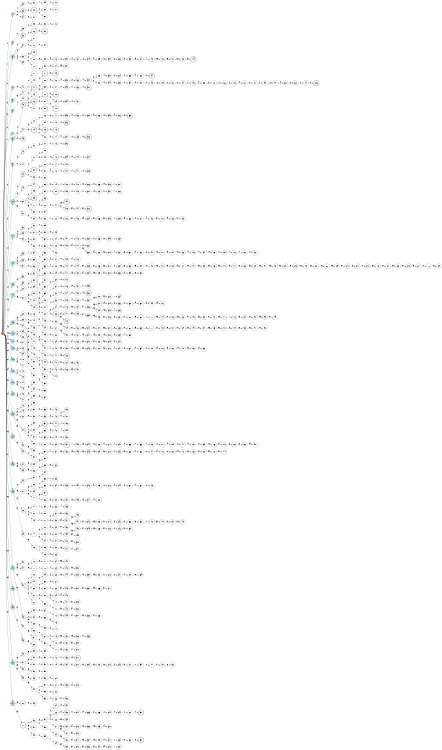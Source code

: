 digraph APTA {
__start0 [label="" shape="none"];

rankdir=LR;
size="8,5";

s0 [style="filled", color="black", fillcolor="#ff817b" shape="circle", label="0"];
s1 [style="filled", color="black", fillcolor="powderblue" shape="circle", label="1"];
s2 [style="filled", color="black", fillcolor="powderblue" shape="circle", label="2"];
s3 [style="rounded,filled", color="black", fillcolor="powderblue" shape="doublecircle", label="3"];
s4 [style="filled", color="black", fillcolor="powderblue" shape="circle", label="4"];
s5 [style="filled", color="black", fillcolor="powderblue" shape="circle", label="5"];
s6 [style="filled", color="black", fillcolor="powderblue" shape="circle", label="6"];
s7 [style="filled", color="black", fillcolor="powderblue" shape="circle", label="7"];
s8 [style="rounded,filled", color="black", fillcolor="powderblue" shape="doublecircle", label="8"];
s9 [style="filled", color="black", fillcolor="powderblue" shape="circle", label="9"];
s10 [style="rounded,filled", color="black", fillcolor="powderblue" shape="doublecircle", label="10"];
s11 [style="filled", color="black", fillcolor="powderblue" shape="circle", label="11"];
s12 [style="filled", color="black", fillcolor="powderblue" shape="circle", label="12"];
s13 [style="filled", color="black", fillcolor="powderblue" shape="circle", label="13"];
s14 [style="filled", color="black", fillcolor="powderblue" shape="circle", label="14"];
s15 [style="filled", color="black", fillcolor="powderblue" shape="circle", label="15"];
s16 [style="rounded,filled", color="black", fillcolor="powderblue" shape="doublecircle", label="16"];
s17 [style="filled", color="black", fillcolor="powderblue" shape="circle", label="17"];
s18 [style="filled", color="black", fillcolor="powderblue" shape="circle", label="18"];
s19 [style="filled", color="black", fillcolor="powderblue" shape="circle", label="19"];
s20 [style="filled", color="black", fillcolor="powderblue" shape="circle", label="20"];
s21 [style="filled", color="black", fillcolor="powderblue" shape="circle", label="21"];
s22 [style="filled", color="black", fillcolor="powderblue" shape="circle", label="22"];
s23 [style="filled", color="black", fillcolor="powderblue" shape="circle", label="23"];
s24 [style="filled", color="black", fillcolor="powderblue" shape="circle", label="24"];
s25 [style="filled", color="black", fillcolor="powderblue" shape="circle", label="25"];
s26 [style="filled", color="black", fillcolor="powderblue" shape="circle", label="26"];
s27 [style="filled", color="black", fillcolor="powderblue" shape="circle", label="27"];
s28 [style="filled", color="black", fillcolor="powderblue" shape="circle", label="28"];
s29 [style="filled", color="black", fillcolor="powderblue" shape="circle", label="29"];
s30 [style="filled", color="black", fillcolor="powderblue" shape="circle", label="30"];
s31 [style="rounded,filled", color="black", fillcolor="powderblue" shape="doublecircle", label="31"];
s32 [style="filled", color="black", fillcolor="white" shape="circle", label="32"];
s33 [style="rounded,filled", color="black", fillcolor="white" shape="doublecircle", label="33"];
s34 [style="filled", color="black", fillcolor="white" shape="circle", label="34"];
s35 [style="filled", color="black", fillcolor="white" shape="circle", label="35"];
s36 [style="rounded,filled", color="black", fillcolor="white" shape="doublecircle", label="36"];
s37 [style="filled", color="black", fillcolor="white" shape="circle", label="37"];
s38 [style="filled", color="black", fillcolor="white" shape="circle", label="38"];
s39 [style="filled", color="black", fillcolor="white" shape="circle", label="39"];
s40 [style="filled", color="black", fillcolor="white" shape="circle", label="40"];
s41 [style="filled", color="black", fillcolor="white" shape="circle", label="41"];
s42 [style="filled", color="black", fillcolor="white" shape="circle", label="42"];
s43 [style="rounded,filled", color="black", fillcolor="white" shape="doublecircle", label="43"];
s44 [style="filled", color="black", fillcolor="white" shape="circle", label="44"];
s45 [style="rounded,filled", color="black", fillcolor="white" shape="doublecircle", label="45"];
s46 [style="filled", color="black", fillcolor="white" shape="circle", label="46"];
s47 [style="filled", color="black", fillcolor="white" shape="circle", label="47"];
s48 [style="rounded,filled", color="black", fillcolor="white" shape="doublecircle", label="48"];
s49 [style="filled", color="black", fillcolor="white" shape="circle", label="49"];
s50 [style="filled", color="black", fillcolor="white" shape="circle", label="50"];
s51 [style="filled", color="black", fillcolor="white" shape="circle", label="51"];
s52 [style="filled", color="black", fillcolor="white" shape="circle", label="52"];
s53 [style="filled", color="black", fillcolor="white" shape="circle", label="53"];
s54 [style="filled", color="black", fillcolor="white" shape="circle", label="54"];
s55 [style="filled", color="black", fillcolor="white" shape="circle", label="55"];
s56 [style="filled", color="black", fillcolor="white" shape="circle", label="56"];
s57 [style="filled", color="black", fillcolor="white" shape="circle", label="57"];
s58 [style="filled", color="black", fillcolor="white" shape="circle", label="58"];
s59 [style="filled", color="black", fillcolor="white" shape="circle", label="59"];
s60 [style="filled", color="black", fillcolor="white" shape="circle", label="60"];
s61 [style="filled", color="black", fillcolor="white" shape="circle", label="61"];
s62 [style="filled", color="black", fillcolor="white" shape="circle", label="62"];
s63 [style="filled", color="black", fillcolor="white" shape="circle", label="63"];
s64 [style="filled", color="black", fillcolor="white" shape="circle", label="64"];
s65 [style="filled", color="black", fillcolor="white" shape="circle", label="65"];
s66 [style="filled", color="black", fillcolor="white" shape="circle", label="66"];
s67 [style="filled", color="black", fillcolor="white" shape="circle", label="67"];
s68 [style="filled", color="black", fillcolor="white" shape="circle", label="68"];
s69 [style="filled", color="black", fillcolor="white" shape="circle", label="69"];
s70 [style="filled", color="black", fillcolor="white" shape="circle", label="70"];
s71 [style="filled", color="black", fillcolor="white" shape="circle", label="71"];
s72 [style="filled", color="black", fillcolor="white" shape="circle", label="72"];
s73 [style="filled", color="black", fillcolor="white" shape="circle", label="73"];
s74 [style="filled", color="black", fillcolor="white" shape="circle", label="74"];
s75 [style="filled", color="black", fillcolor="white" shape="circle", label="75"];
s76 [style="filled", color="black", fillcolor="white" shape="circle", label="76"];
s77 [style="filled", color="black", fillcolor="white" shape="circle", label="77"];
s78 [style="filled", color="black", fillcolor="white" shape="circle", label="78"];
s79 [style="filled", color="black", fillcolor="white" shape="circle", label="79"];
s80 [style="filled", color="black", fillcolor="white" shape="circle", label="80"];
s81 [style="filled", color="black", fillcolor="white" shape="circle", label="81"];
s82 [style="filled", color="black", fillcolor="white" shape="circle", label="82"];
s83 [style="filled", color="black", fillcolor="white" shape="circle", label="83"];
s84 [style="filled", color="black", fillcolor="white" shape="circle", label="84"];
s85 [style="filled", color="black", fillcolor="white" shape="circle", label="85"];
s86 [style="filled", color="black", fillcolor="white" shape="circle", label="86"];
s87 [style="filled", color="black", fillcolor="white" shape="circle", label="87"];
s88 [style="filled", color="black", fillcolor="white" shape="circle", label="88"];
s89 [style="filled", color="black", fillcolor="white" shape="circle", label="89"];
s90 [style="filled", color="black", fillcolor="white" shape="circle", label="90"];
s91 [style="filled", color="black", fillcolor="white" shape="circle", label="91"];
s92 [style="filled", color="black", fillcolor="white" shape="circle", label="92"];
s93 [style="filled", color="black", fillcolor="white" shape="circle", label="93"];
s94 [style="filled", color="black", fillcolor="white" shape="circle", label="94"];
s95 [style="filled", color="black", fillcolor="white" shape="circle", label="95"];
s96 [style="filled", color="black", fillcolor="white" shape="circle", label="96"];
s97 [style="filled", color="black", fillcolor="white" shape="circle", label="97"];
s98 [style="filled", color="black", fillcolor="white" shape="circle", label="98"];
s99 [style="filled", color="black", fillcolor="white" shape="circle", label="99"];
s100 [style="filled", color="black", fillcolor="white" shape="circle", label="100"];
s101 [style="rounded,filled", color="black", fillcolor="white" shape="doublecircle", label="101"];
s102 [style="filled", color="black", fillcolor="white" shape="circle", label="102"];
s103 [style="rounded,filled", color="black", fillcolor="white" shape="doublecircle", label="103"];
s104 [style="filled", color="black", fillcolor="white" shape="circle", label="104"];
s105 [style="filled", color="black", fillcolor="white" shape="circle", label="105"];
s106 [style="rounded,filled", color="black", fillcolor="white" shape="doublecircle", label="106"];
s107 [style="filled", color="black", fillcolor="white" shape="circle", label="107"];
s108 [style="filled", color="black", fillcolor="white" shape="circle", label="108"];
s109 [style="rounded,filled", color="black", fillcolor="white" shape="doublecircle", label="109"];
s110 [style="filled", color="black", fillcolor="white" shape="circle", label="110"];
s111 [style="filled", color="black", fillcolor="white" shape="circle", label="111"];
s112 [style="filled", color="black", fillcolor="white" shape="circle", label="112"];
s113 [style="filled", color="black", fillcolor="white" shape="circle", label="113"];
s114 [style="rounded,filled", color="black", fillcolor="white" shape="doublecircle", label="114"];
s115 [style="filled", color="black", fillcolor="white" shape="circle", label="115"];
s116 [style="rounded,filled", color="black", fillcolor="white" shape="doublecircle", label="116"];
s117 [style="filled", color="black", fillcolor="white" shape="circle", label="117"];
s118 [style="filled", color="black", fillcolor="white" shape="circle", label="118"];
s119 [style="rounded,filled", color="black", fillcolor="white" shape="doublecircle", label="119"];
s120 [style="filled", color="black", fillcolor="white" shape="circle", label="120"];
s121 [style="filled", color="black", fillcolor="white" shape="circle", label="121"];
s122 [style="rounded,filled", color="black", fillcolor="white" shape="doublecircle", label="122"];
s123 [style="filled", color="black", fillcolor="white" shape="circle", label="123"];
s124 [style="filled", color="black", fillcolor="white" shape="circle", label="124"];
s125 [style="filled", color="black", fillcolor="white" shape="circle", label="125"];
s126 [style="rounded,filled", color="black", fillcolor="white" shape="doublecircle", label="126"];
s127 [style="filled", color="black", fillcolor="white" shape="circle", label="127"];
s128 [style="filled", color="black", fillcolor="white" shape="circle", label="128"];
s129 [style="filled", color="black", fillcolor="white" shape="circle", label="129"];
s130 [style="filled", color="black", fillcolor="white" shape="circle", label="130"];
s131 [style="filled", color="black", fillcolor="white" shape="circle", label="131"];
s132 [style="filled", color="black", fillcolor="white" shape="circle", label="132"];
s133 [style="filled", color="black", fillcolor="white" shape="circle", label="133"];
s134 [style="filled", color="black", fillcolor="white" shape="circle", label="134"];
s135 [style="filled", color="black", fillcolor="white" shape="circle", label="135"];
s136 [style="filled", color="black", fillcolor="white" shape="circle", label="136"];
s137 [style="filled", color="black", fillcolor="white" shape="circle", label="137"];
s138 [style="filled", color="black", fillcolor="white" shape="circle", label="138"];
s139 [style="filled", color="black", fillcolor="white" shape="circle", label="139"];
s140 [style="filled", color="black", fillcolor="white" shape="circle", label="140"];
s141 [style="filled", color="black", fillcolor="white" shape="circle", label="141"];
s142 [style="filled", color="black", fillcolor="white" shape="circle", label="142"];
s143 [style="filled", color="black", fillcolor="white" shape="circle", label="143"];
s144 [style="filled", color="black", fillcolor="white" shape="circle", label="144"];
s145 [style="filled", color="black", fillcolor="white" shape="circle", label="145"];
s146 [style="filled", color="black", fillcolor="white" shape="circle", label="146"];
s147 [style="filled", color="black", fillcolor="white" shape="circle", label="147"];
s148 [style="filled", color="black", fillcolor="white" shape="circle", label="148"];
s149 [style="filled", color="black", fillcolor="white" shape="circle", label="149"];
s150 [style="filled", color="black", fillcolor="white" shape="circle", label="150"];
s151 [style="filled", color="black", fillcolor="white" shape="circle", label="151"];
s152 [style="filled", color="black", fillcolor="white" shape="circle", label="152"];
s153 [style="filled", color="black", fillcolor="white" shape="circle", label="153"];
s154 [style="filled", color="black", fillcolor="white" shape="circle", label="154"];
s155 [style="filled", color="black", fillcolor="white" shape="circle", label="155"];
s156 [style="filled", color="black", fillcolor="white" shape="circle", label="156"];
s157 [style="filled", color="black", fillcolor="white" shape="circle", label="157"];
s158 [style="filled", color="black", fillcolor="white" shape="circle", label="158"];
s159 [style="filled", color="black", fillcolor="white" shape="circle", label="159"];
s160 [style="filled", color="black", fillcolor="white" shape="circle", label="160"];
s161 [style="filled", color="black", fillcolor="white" shape="circle", label="161"];
s162 [style="filled", color="black", fillcolor="white" shape="circle", label="162"];
s163 [style="filled", color="black", fillcolor="white" shape="circle", label="163"];
s164 [style="filled", color="black", fillcolor="white" shape="circle", label="164"];
s165 [style="filled", color="black", fillcolor="white" shape="circle", label="165"];
s166 [style="filled", color="black", fillcolor="white" shape="circle", label="166"];
s167 [style="filled", color="black", fillcolor="white" shape="circle", label="167"];
s168 [style="filled", color="black", fillcolor="white" shape="circle", label="168"];
s169 [style="filled", color="black", fillcolor="white" shape="circle", label="169"];
s170 [style="filled", color="black", fillcolor="white" shape="circle", label="170"];
s171 [style="filled", color="black", fillcolor="white" shape="circle", label="171"];
s172 [style="filled", color="black", fillcolor="white" shape="circle", label="172"];
s173 [style="filled", color="black", fillcolor="white" shape="circle", label="173"];
s174 [style="filled", color="black", fillcolor="white" shape="circle", label="174"];
s175 [style="filled", color="black", fillcolor="white" shape="circle", label="175"];
s176 [style="filled", color="black", fillcolor="white" shape="circle", label="176"];
s177 [style="filled", color="black", fillcolor="white" shape="circle", label="177"];
s178 [style="filled", color="black", fillcolor="white" shape="circle", label="178"];
s179 [style="filled", color="black", fillcolor="white" shape="circle", label="179"];
s180 [style="filled", color="black", fillcolor="white" shape="circle", label="180"];
s181 [style="filled", color="black", fillcolor="white" shape="circle", label="181"];
s182 [style="filled", color="black", fillcolor="white" shape="circle", label="182"];
s183 [style="filled", color="black", fillcolor="white" shape="circle", label="183"];
s184 [style="filled", color="black", fillcolor="white" shape="circle", label="184"];
s185 [style="filled", color="black", fillcolor="white" shape="circle", label="185"];
s186 [style="filled", color="black", fillcolor="white" shape="circle", label="186"];
s187 [style="filled", color="black", fillcolor="white" shape="circle", label="187"];
s188 [style="filled", color="black", fillcolor="white" shape="circle", label="188"];
s189 [style="filled", color="black", fillcolor="white" shape="circle", label="189"];
s190 [style="filled", color="black", fillcolor="white" shape="circle", label="190"];
s191 [style="filled", color="black", fillcolor="white" shape="circle", label="191"];
s192 [style="filled", color="black", fillcolor="white" shape="circle", label="192"];
s193 [style="filled", color="black", fillcolor="white" shape="circle", label="193"];
s194 [style="filled", color="black", fillcolor="white" shape="circle", label="194"];
s195 [style="filled", color="black", fillcolor="white" shape="circle", label="195"];
s196 [style="filled", color="black", fillcolor="white" shape="circle", label="196"];
s197 [style="filled", color="black", fillcolor="white" shape="circle", label="197"];
s198 [style="filled", color="black", fillcolor="white" shape="circle", label="198"];
s199 [style="filled", color="black", fillcolor="white" shape="circle", label="199"];
s200 [style="filled", color="black", fillcolor="white" shape="circle", label="200"];
s201 [style="filled", color="black", fillcolor="white" shape="circle", label="201"];
s202 [style="filled", color="black", fillcolor="white" shape="circle", label="202"];
s203 [style="rounded,filled", color="black", fillcolor="white" shape="doublecircle", label="203"];
s204 [style="filled", color="black", fillcolor="white" shape="circle", label="204"];
s205 [style="filled", color="black", fillcolor="white" shape="circle", label="205"];
s206 [style="filled", color="black", fillcolor="white" shape="circle", label="206"];
s207 [style="rounded,filled", color="black", fillcolor="white" shape="doublecircle", label="207"];
s208 [style="filled", color="black", fillcolor="white" shape="circle", label="208"];
s209 [style="filled", color="black", fillcolor="white" shape="circle", label="209"];
s210 [style="rounded,filled", color="black", fillcolor="white" shape="doublecircle", label="210"];
s211 [style="filled", color="black", fillcolor="white" shape="circle", label="211"];
s212 [style="rounded,filled", color="black", fillcolor="white" shape="doublecircle", label="212"];
s213 [style="filled", color="black", fillcolor="white" shape="circle", label="213"];
s214 [style="filled", color="black", fillcolor="white" shape="circle", label="214"];
s215 [style="rounded,filled", color="black", fillcolor="white" shape="doublecircle", label="215"];
s216 [style="filled", color="black", fillcolor="white" shape="circle", label="216"];
s217 [style="filled", color="black", fillcolor="white" shape="circle", label="217"];
s218 [style="filled", color="black", fillcolor="white" shape="circle", label="218"];
s219 [style="filled", color="black", fillcolor="white" shape="circle", label="219"];
s220 [style="filled", color="black", fillcolor="white" shape="circle", label="220"];
s221 [style="filled", color="black", fillcolor="white" shape="circle", label="221"];
s222 [style="filled", color="black", fillcolor="white" shape="circle", label="222"];
s223 [style="filled", color="black", fillcolor="white" shape="circle", label="223"];
s224 [style="filled", color="black", fillcolor="white" shape="circle", label="224"];
s225 [style="filled", color="black", fillcolor="white" shape="circle", label="225"];
s226 [style="filled", color="black", fillcolor="white" shape="circle", label="226"];
s227 [style="filled", color="black", fillcolor="white" shape="circle", label="227"];
s228 [style="filled", color="black", fillcolor="white" shape="circle", label="228"];
s229 [style="filled", color="black", fillcolor="white" shape="circle", label="229"];
s230 [style="filled", color="black", fillcolor="white" shape="circle", label="230"];
s231 [style="filled", color="black", fillcolor="white" shape="circle", label="231"];
s232 [style="filled", color="black", fillcolor="white" shape="circle", label="232"];
s233 [style="filled", color="black", fillcolor="white" shape="circle", label="233"];
s234 [style="filled", color="black", fillcolor="white" shape="circle", label="234"];
s235 [style="filled", color="black", fillcolor="white" shape="circle", label="235"];
s236 [style="filled", color="black", fillcolor="white" shape="circle", label="236"];
s237 [style="filled", color="black", fillcolor="white" shape="circle", label="237"];
s238 [style="filled", color="black", fillcolor="white" shape="circle", label="238"];
s239 [style="filled", color="black", fillcolor="white" shape="circle", label="239"];
s240 [style="filled", color="black", fillcolor="white" shape="circle", label="240"];
s241 [style="filled", color="black", fillcolor="white" shape="circle", label="241"];
s242 [style="filled", color="black", fillcolor="white" shape="circle", label="242"];
s243 [style="filled", color="black", fillcolor="white" shape="circle", label="243"];
s244 [style="filled", color="black", fillcolor="white" shape="circle", label="244"];
s245 [style="filled", color="black", fillcolor="white" shape="circle", label="245"];
s246 [style="filled", color="black", fillcolor="white" shape="circle", label="246"];
s247 [style="filled", color="black", fillcolor="white" shape="circle", label="247"];
s248 [style="filled", color="black", fillcolor="white" shape="circle", label="248"];
s249 [style="rounded,filled", color="black", fillcolor="white" shape="doublecircle", label="249"];
s250 [style="filled", color="black", fillcolor="white" shape="circle", label="250"];
s251 [style="rounded,filled", color="black", fillcolor="white" shape="doublecircle", label="251"];
s252 [style="filled", color="black", fillcolor="white" shape="circle", label="252"];
s253 [style="filled", color="black", fillcolor="white" shape="circle", label="253"];
s254 [style="filled", color="black", fillcolor="white" shape="circle", label="254"];
s255 [style="filled", color="black", fillcolor="white" shape="circle", label="255"];
s256 [style="filled", color="black", fillcolor="white" shape="circle", label="256"];
s257 [style="rounded,filled", color="black", fillcolor="white" shape="doublecircle", label="257"];
s258 [style="filled", color="black", fillcolor="white" shape="circle", label="258"];
s259 [style="filled", color="black", fillcolor="white" shape="circle", label="259"];
s260 [style="filled", color="black", fillcolor="white" shape="circle", label="260"];
s261 [style="filled", color="black", fillcolor="white" shape="circle", label="261"];
s262 [style="filled", color="black", fillcolor="white" shape="circle", label="262"];
s263 [style="filled", color="black", fillcolor="white" shape="circle", label="263"];
s264 [style="filled", color="black", fillcolor="white" shape="circle", label="264"];
s265 [style="filled", color="black", fillcolor="white" shape="circle", label="265"];
s266 [style="filled", color="black", fillcolor="white" shape="circle", label="266"];
s267 [style="rounded,filled", color="black", fillcolor="white" shape="doublecircle", label="267"];
s268 [style="filled", color="black", fillcolor="white" shape="circle", label="268"];
s269 [style="filled", color="black", fillcolor="white" shape="circle", label="269"];
s270 [style="filled", color="black", fillcolor="white" shape="circle", label="270"];
s271 [style="filled", color="black", fillcolor="white" shape="circle", label="271"];
s272 [style="filled", color="black", fillcolor="white" shape="circle", label="272"];
s273 [style="filled", color="black", fillcolor="white" shape="circle", label="273"];
s274 [style="filled", color="black", fillcolor="white" shape="circle", label="274"];
s275 [style="filled", color="black", fillcolor="white" shape="circle", label="275"];
s276 [style="filled", color="black", fillcolor="white" shape="circle", label="276"];
s277 [style="filled", color="black", fillcolor="white" shape="circle", label="277"];
s278 [style="filled", color="black", fillcolor="white" shape="circle", label="278"];
s279 [style="filled", color="black", fillcolor="white" shape="circle", label="279"];
s280 [style="filled", color="black", fillcolor="white" shape="circle", label="280"];
s281 [style="filled", color="black", fillcolor="white" shape="circle", label="281"];
s282 [style="filled", color="black", fillcolor="white" shape="circle", label="282"];
s283 [style="filled", color="black", fillcolor="white" shape="circle", label="283"];
s284 [style="filled", color="black", fillcolor="white" shape="circle", label="284"];
s285 [style="filled", color="black", fillcolor="white" shape="circle", label="285"];
s286 [style="filled", color="black", fillcolor="white" shape="circle", label="286"];
s287 [style="filled", color="black", fillcolor="white" shape="circle", label="287"];
s288 [style="filled", color="black", fillcolor="white" shape="circle", label="288"];
s289 [style="filled", color="black", fillcolor="white" shape="circle", label="289"];
s290 [style="filled", color="black", fillcolor="white" shape="circle", label="290"];
s291 [style="filled", color="black", fillcolor="white" shape="circle", label="291"];
s292 [style="filled", color="black", fillcolor="white" shape="circle", label="292"];
s293 [style="filled", color="black", fillcolor="white" shape="circle", label="293"];
s294 [style="filled", color="black", fillcolor="white" shape="circle", label="294"];
s295 [style="filled", color="black", fillcolor="white" shape="circle", label="295"];
s296 [style="filled", color="black", fillcolor="white" shape="circle", label="296"];
s297 [style="filled", color="black", fillcolor="white" shape="circle", label="297"];
s298 [style="filled", color="black", fillcolor="white" shape="circle", label="298"];
s299 [style="filled", color="black", fillcolor="white" shape="circle", label="299"];
s300 [style="filled", color="black", fillcolor="white" shape="circle", label="300"];
s301 [style="filled", color="black", fillcolor="white" shape="circle", label="301"];
s302 [style="filled", color="black", fillcolor="white" shape="circle", label="302"];
s303 [style="filled", color="black", fillcolor="white" shape="circle", label="303"];
s304 [style="filled", color="black", fillcolor="white" shape="circle", label="304"];
s305 [style="rounded,filled", color="black", fillcolor="white" shape="doublecircle", label="305"];
s306 [style="filled", color="black", fillcolor="white" shape="circle", label="306"];
s307 [style="filled", color="black", fillcolor="white" shape="circle", label="307"];
s308 [style="rounded,filled", color="black", fillcolor="white" shape="doublecircle", label="308"];
s309 [style="filled", color="black", fillcolor="white" shape="circle", label="309"];
s310 [style="rounded,filled", color="black", fillcolor="white" shape="doublecircle", label="310"];
s311 [style="filled", color="black", fillcolor="white" shape="circle", label="311"];
s312 [style="filled", color="black", fillcolor="white" shape="circle", label="312"];
s313 [style="rounded,filled", color="black", fillcolor="white" shape="doublecircle", label="313"];
s314 [style="filled", color="black", fillcolor="white" shape="circle", label="314"];
s315 [style="filled", color="black", fillcolor="white" shape="circle", label="315"];
s316 [style="rounded,filled", color="black", fillcolor="white" shape="doublecircle", label="316"];
s317 [style="filled", color="black", fillcolor="white" shape="circle", label="317"];
s318 [style="filled", color="black", fillcolor="white" shape="circle", label="318"];
s319 [style="filled", color="black", fillcolor="white" shape="circle", label="319"];
s320 [style="rounded,filled", color="black", fillcolor="white" shape="doublecircle", label="320"];
s321 [style="filled", color="black", fillcolor="white" shape="circle", label="321"];
s322 [style="filled", color="black", fillcolor="white" shape="circle", label="322"];
s323 [style="filled", color="black", fillcolor="white" shape="circle", label="323"];
s324 [style="filled", color="black", fillcolor="white" shape="circle", label="324"];
s325 [style="filled", color="black", fillcolor="white" shape="circle", label="325"];
s326 [style="filled", color="black", fillcolor="white" shape="circle", label="326"];
s327 [style="filled", color="black", fillcolor="white" shape="circle", label="327"];
s328 [style="filled", color="black", fillcolor="white" shape="circle", label="328"];
s329 [style="filled", color="black", fillcolor="white" shape="circle", label="329"];
s330 [style="filled", color="black", fillcolor="white" shape="circle", label="330"];
s331 [style="filled", color="black", fillcolor="white" shape="circle", label="331"];
s332 [style="filled", color="black", fillcolor="white" shape="circle", label="332"];
s333 [style="filled", color="black", fillcolor="white" shape="circle", label="333"];
s334 [style="filled", color="black", fillcolor="white" shape="circle", label="334"];
s335 [style="rounded,filled", color="black", fillcolor="white" shape="doublecircle", label="335"];
s336 [style="filled", color="black", fillcolor="white" shape="circle", label="336"];
s337 [style="filled", color="black", fillcolor="white" shape="circle", label="337"];
s338 [style="filled", color="black", fillcolor="white" shape="circle", label="338"];
s339 [style="filled", color="black", fillcolor="white" shape="circle", label="339"];
s340 [style="filled", color="black", fillcolor="white" shape="circle", label="340"];
s341 [style="filled", color="black", fillcolor="white" shape="circle", label="341"];
s342 [style="rounded,filled", color="black", fillcolor="white" shape="doublecircle", label="342"];
s343 [style="filled", color="black", fillcolor="white" shape="circle", label="343"];
s344 [style="filled", color="black", fillcolor="white" shape="circle", label="344"];
s345 [style="filled", color="black", fillcolor="white" shape="circle", label="345"];
s346 [style="filled", color="black", fillcolor="white" shape="circle", label="346"];
s347 [style="rounded,filled", color="black", fillcolor="white" shape="doublecircle", label="347"];
s348 [style="filled", color="black", fillcolor="white" shape="circle", label="348"];
s349 [style="filled", color="black", fillcolor="white" shape="circle", label="349"];
s350 [style="filled", color="black", fillcolor="white" shape="circle", label="350"];
s351 [style="filled", color="black", fillcolor="white" shape="circle", label="351"];
s352 [style="filled", color="black", fillcolor="white" shape="circle", label="352"];
s353 [style="filled", color="black", fillcolor="white" shape="circle", label="353"];
s354 [style="filled", color="black", fillcolor="white" shape="circle", label="354"];
s355 [style="filled", color="black", fillcolor="white" shape="circle", label="355"];
s356 [style="filled", color="black", fillcolor="white" shape="circle", label="356"];
s357 [style="filled", color="black", fillcolor="white" shape="circle", label="357"];
s358 [style="filled", color="black", fillcolor="white" shape="circle", label="358"];
s359 [style="filled", color="black", fillcolor="white" shape="circle", label="359"];
s360 [style="filled", color="black", fillcolor="white" shape="circle", label="360"];
s361 [style="filled", color="black", fillcolor="white" shape="circle", label="361"];
s362 [style="filled", color="black", fillcolor="white" shape="circle", label="362"];
s363 [style="filled", color="black", fillcolor="white" shape="circle", label="363"];
s364 [style="filled", color="black", fillcolor="white" shape="circle", label="364"];
s365 [style="filled", color="black", fillcolor="white" shape="circle", label="365"];
s366 [style="filled", color="black", fillcolor="white" shape="circle", label="366"];
s367 [style="filled", color="black", fillcolor="white" shape="circle", label="367"];
s368 [style="filled", color="black", fillcolor="white" shape="circle", label="368"];
s369 [style="filled", color="black", fillcolor="white" shape="circle", label="369"];
s370 [style="filled", color="black", fillcolor="white" shape="circle", label="370"];
s371 [style="filled", color="black", fillcolor="white" shape="circle", label="371"];
s372 [style="filled", color="black", fillcolor="white" shape="circle", label="372"];
s373 [style="filled", color="black", fillcolor="white" shape="circle", label="373"];
s374 [style="filled", color="black", fillcolor="white" shape="circle", label="374"];
s375 [style="filled", color="black", fillcolor="white" shape="circle", label="375"];
s376 [style="filled", color="black", fillcolor="white" shape="circle", label="376"];
s377 [style="filled", color="black", fillcolor="white" shape="circle", label="377"];
s378 [style="filled", color="black", fillcolor="white" shape="circle", label="378"];
s379 [style="filled", color="black", fillcolor="white" shape="circle", label="379"];
s380 [style="filled", color="black", fillcolor="white" shape="circle", label="380"];
s381 [style="filled", color="black", fillcolor="white" shape="circle", label="381"];
s382 [style="filled", color="black", fillcolor="white" shape="circle", label="382"];
s383 [style="filled", color="black", fillcolor="white" shape="circle", label="383"];
s384 [style="filled", color="black", fillcolor="white" shape="circle", label="384"];
s385 [style="filled", color="black", fillcolor="white" shape="circle", label="385"];
s386 [style="filled", color="black", fillcolor="white" shape="circle", label="386"];
s387 [style="filled", color="black", fillcolor="white" shape="circle", label="387"];
s388 [style="filled", color="black", fillcolor="white" shape="circle", label="388"];
s389 [style="filled", color="black", fillcolor="white" shape="circle", label="389"];
s390 [style="filled", color="black", fillcolor="white" shape="circle", label="390"];
s391 [style="filled", color="black", fillcolor="white" shape="circle", label="391"];
s392 [style="filled", color="black", fillcolor="white" shape="circle", label="392"];
s393 [style="filled", color="black", fillcolor="white" shape="circle", label="393"];
s394 [style="filled", color="black", fillcolor="white" shape="circle", label="394"];
s395 [style="filled", color="black", fillcolor="white" shape="circle", label="395"];
s396 [style="rounded,filled", color="black", fillcolor="white" shape="doublecircle", label="396"];
s397 [style="filled", color="black", fillcolor="white" shape="circle", label="397"];
s398 [style="filled", color="black", fillcolor="white" shape="circle", label="398"];
s399 [style="filled", color="black", fillcolor="white" shape="circle", label="399"];
s400 [style="filled", color="black", fillcolor="white" shape="circle", label="400"];
s401 [style="filled", color="black", fillcolor="white" shape="circle", label="401"];
s402 [style="filled", color="black", fillcolor="white" shape="circle", label="402"];
s403 [style="filled", color="black", fillcolor="white" shape="circle", label="403"];
s404 [style="rounded,filled", color="black", fillcolor="white" shape="doublecircle", label="404"];
s405 [style="filled", color="black", fillcolor="white" shape="circle", label="405"];
s406 [style="filled", color="black", fillcolor="white" shape="circle", label="406"];
s407 [style="filled", color="black", fillcolor="white" shape="circle", label="407"];
s408 [style="filled", color="black", fillcolor="white" shape="circle", label="408"];
s409 [style="filled", color="black", fillcolor="white" shape="circle", label="409"];
s410 [style="filled", color="black", fillcolor="white" shape="circle", label="410"];
s411 [style="filled", color="black", fillcolor="white" shape="circle", label="411"];
s412 [style="filled", color="black", fillcolor="white" shape="circle", label="412"];
s413 [style="filled", color="black", fillcolor="white" shape="circle", label="413"];
s414 [style="filled", color="black", fillcolor="white" shape="circle", label="414"];
s415 [style="filled", color="black", fillcolor="white" shape="circle", label="415"];
s416 [style="filled", color="black", fillcolor="white" shape="circle", label="416"];
s417 [style="filled", color="black", fillcolor="white" shape="circle", label="417"];
s418 [style="rounded,filled", color="black", fillcolor="white" shape="doublecircle", label="418"];
s419 [style="filled", color="black", fillcolor="white" shape="circle", label="419"];
s420 [style="filled", color="black", fillcolor="white" shape="circle", label="420"];
s421 [style="filled", color="black", fillcolor="white" shape="circle", label="421"];
s422 [style="filled", color="black", fillcolor="white" shape="circle", label="422"];
s423 [style="rounded,filled", color="black", fillcolor="white" shape="doublecircle", label="423"];
s424 [style="filled", color="black", fillcolor="white" shape="circle", label="424"];
s425 [style="filled", color="black", fillcolor="white" shape="circle", label="425"];
s426 [style="filled", color="black", fillcolor="white" shape="circle", label="426"];
s427 [style="filled", color="black", fillcolor="white" shape="circle", label="427"];
s428 [style="filled", color="black", fillcolor="white" shape="circle", label="428"];
s429 [style="filled", color="black", fillcolor="white" shape="circle", label="429"];
s430 [style="filled", color="black", fillcolor="white" shape="circle", label="430"];
s431 [style="rounded,filled", color="black", fillcolor="white" shape="doublecircle", label="431"];
s432 [style="filled", color="black", fillcolor="white" shape="circle", label="432"];
s433 [style="filled", color="black", fillcolor="white" shape="circle", label="433"];
s434 [style="filled", color="black", fillcolor="white" shape="circle", label="434"];
s435 [style="filled", color="black", fillcolor="white" shape="circle", label="435"];
s436 [style="filled", color="black", fillcolor="white" shape="circle", label="436"];
s437 [style="filled", color="black", fillcolor="white" shape="circle", label="437"];
s438 [style="filled", color="black", fillcolor="white" shape="circle", label="438"];
s439 [style="filled", color="black", fillcolor="white" shape="circle", label="439"];
s440 [style="filled", color="black", fillcolor="white" shape="circle", label="440"];
s441 [style="filled", color="black", fillcolor="white" shape="circle", label="441"];
s442 [style="filled", color="black", fillcolor="white" shape="circle", label="442"];
s443 [style="filled", color="black", fillcolor="white" shape="circle", label="443"];
s444 [style="filled", color="black", fillcolor="white" shape="circle", label="444"];
s445 [style="filled", color="black", fillcolor="white" shape="circle", label="445"];
s446 [style="filled", color="black", fillcolor="white" shape="circle", label="446"];
s447 [style="filled", color="black", fillcolor="white" shape="circle", label="447"];
s448 [style="filled", color="black", fillcolor="white" shape="circle", label="448"];
s449 [style="filled", color="black", fillcolor="white" shape="circle", label="449"];
s450 [style="filled", color="black", fillcolor="white" shape="circle", label="450"];
s451 [style="filled", color="black", fillcolor="white" shape="circle", label="451"];
s452 [style="filled", color="black", fillcolor="white" shape="circle", label="452"];
s453 [style="filled", color="black", fillcolor="white" shape="circle", label="453"];
s454 [style="filled", color="black", fillcolor="white" shape="circle", label="454"];
s455 [style="filled", color="black", fillcolor="white" shape="circle", label="455"];
s456 [style="filled", color="black", fillcolor="white" shape="circle", label="456"];
s457 [style="filled", color="black", fillcolor="white" shape="circle", label="457"];
s458 [style="rounded,filled", color="black", fillcolor="white" shape="doublecircle", label="458"];
s459 [style="filled", color="black", fillcolor="white" shape="circle", label="459"];
s460 [style="filled", color="black", fillcolor="white" shape="circle", label="460"];
s461 [style="filled", color="black", fillcolor="white" shape="circle", label="461"];
s462 [style="filled", color="black", fillcolor="white" shape="circle", label="462"];
s463 [style="filled", color="black", fillcolor="white" shape="circle", label="463"];
s464 [style="filled", color="black", fillcolor="white" shape="circle", label="464"];
s465 [style="filled", color="black", fillcolor="white" shape="circle", label="465"];
s466 [style="filled", color="black", fillcolor="white" shape="circle", label="466"];
s467 [style="filled", color="black", fillcolor="white" shape="circle", label="467"];
s468 [style="filled", color="black", fillcolor="white" shape="circle", label="468"];
s469 [style="filled", color="black", fillcolor="white" shape="circle", label="469"];
s470 [style="filled", color="black", fillcolor="white" shape="circle", label="470"];
s471 [style="filled", color="black", fillcolor="white" shape="circle", label="471"];
s472 [style="filled", color="black", fillcolor="white" shape="circle", label="472"];
s473 [style="filled", color="black", fillcolor="white" shape="circle", label="473"];
s474 [style="filled", color="black", fillcolor="white" shape="circle", label="474"];
s475 [style="filled", color="black", fillcolor="white" shape="circle", label="475"];
s476 [style="filled", color="black", fillcolor="white" shape="circle", label="476"];
s477 [style="filled", color="black", fillcolor="white" shape="circle", label="477"];
s478 [style="filled", color="black", fillcolor="white" shape="circle", label="478"];
s479 [style="filled", color="black", fillcolor="white" shape="circle", label="479"];
s480 [style="filled", color="black", fillcolor="white" shape="circle", label="480"];
s481 [style="filled", color="black", fillcolor="white" shape="circle", label="481"];
s482 [style="filled", color="black", fillcolor="white" shape="circle", label="482"];
s483 [style="filled", color="black", fillcolor="white" shape="circle", label="483"];
s484 [style="filled", color="black", fillcolor="white" shape="circle", label="484"];
s485 [style="filled", color="black", fillcolor="white" shape="circle", label="485"];
s486 [style="filled", color="black", fillcolor="white" shape="circle", label="486"];
s487 [style="filled", color="black", fillcolor="white" shape="circle", label="487"];
s488 [style="filled", color="black", fillcolor="white" shape="circle", label="488"];
s489 [style="filled", color="black", fillcolor="white" shape="circle", label="489"];
s490 [style="filled", color="black", fillcolor="white" shape="circle", label="490"];
s491 [style="filled", color="black", fillcolor="white" shape="circle", label="491"];
s492 [style="filled", color="black", fillcolor="white" shape="circle", label="492"];
s493 [style="filled", color="black", fillcolor="white" shape="circle", label="493"];
s494 [style="filled", color="black", fillcolor="white" shape="circle", label="494"];
s495 [style="filled", color="black", fillcolor="white" shape="circle", label="495"];
s496 [style="filled", color="black", fillcolor="white" shape="circle", label="496"];
s497 [style="filled", color="black", fillcolor="white" shape="circle", label="497"];
s498 [style="filled", color="black", fillcolor="white" shape="circle", label="498"];
s499 [style="filled", color="black", fillcolor="white" shape="circle", label="499"];
s500 [style="filled", color="black", fillcolor="white" shape="circle", label="500"];
s501 [style="filled", color="black", fillcolor="white" shape="circle", label="501"];
s502 [style="filled", color="black", fillcolor="white" shape="circle", label="502"];
s503 [style="filled", color="black", fillcolor="white" shape="circle", label="503"];
s504 [style="filled", color="black", fillcolor="white" shape="circle", label="504"];
s505 [style="filled", color="black", fillcolor="white" shape="circle", label="505"];
s506 [style="filled", color="black", fillcolor="white" shape="circle", label="506"];
s507 [style="filled", color="black", fillcolor="white" shape="circle", label="507"];
s508 [style="filled", color="black", fillcolor="white" shape="circle", label="508"];
s509 [style="filled", color="black", fillcolor="white" shape="circle", label="509"];
s510 [style="filled", color="black", fillcolor="white" shape="circle", label="510"];
s511 [style="rounded,filled", color="black", fillcolor="white" shape="doublecircle", label="511"];
s512 [style="filled", color="black", fillcolor="white" shape="circle", label="512"];
s513 [style="filled", color="black", fillcolor="white" shape="circle", label="513"];
s514 [style="filled", color="black", fillcolor="white" shape="circle", label="514"];
s515 [style="filled", color="black", fillcolor="white" shape="circle", label="515"];
s516 [style="filled", color="black", fillcolor="white" shape="circle", label="516"];
s517 [style="filled", color="black", fillcolor="white" shape="circle", label="517"];
s518 [style="filled", color="black", fillcolor="white" shape="circle", label="518"];
s519 [style="filled", color="black", fillcolor="white" shape="circle", label="519"];
s520 [style="filled", color="black", fillcolor="white" shape="circle", label="520"];
s521 [style="rounded,filled", color="black", fillcolor="white" shape="doublecircle", label="521"];
s522 [style="filled", color="black", fillcolor="white" shape="circle", label="522"];
s523 [style="rounded,filled", color="black", fillcolor="white" shape="doublecircle", label="523"];
s524 [style="filled", color="black", fillcolor="white" shape="circle", label="524"];
s525 [style="filled", color="black", fillcolor="white" shape="circle", label="525"];
s526 [style="filled", color="black", fillcolor="white" shape="circle", label="526"];
s527 [style="filled", color="black", fillcolor="white" shape="circle", label="527"];
s528 [style="rounded,filled", color="black", fillcolor="white" shape="doublecircle", label="528"];
s529 [style="filled", color="black", fillcolor="white" shape="circle", label="529"];
s530 [style="filled", color="black", fillcolor="white" shape="circle", label="530"];
s531 [style="filled", color="black", fillcolor="white" shape="circle", label="531"];
s532 [style="filled", color="black", fillcolor="white" shape="circle", label="532"];
s533 [style="filled", color="black", fillcolor="white" shape="circle", label="533"];
s534 [style="filled", color="black", fillcolor="white" shape="circle", label="534"];
s535 [style="filled", color="black", fillcolor="white" shape="circle", label="535"];
s536 [style="rounded,filled", color="black", fillcolor="white" shape="doublecircle", label="536"];
s537 [style="filled", color="black", fillcolor="white" shape="circle", label="537"];
s538 [style="filled", color="black", fillcolor="white" shape="circle", label="538"];
s539 [style="filled", color="black", fillcolor="white" shape="circle", label="539"];
s540 [style="filled", color="black", fillcolor="white" shape="circle", label="540"];
s541 [style="filled", color="black", fillcolor="white" shape="circle", label="541"];
s542 [style="filled", color="black", fillcolor="white" shape="circle", label="542"];
s543 [style="filled", color="black", fillcolor="white" shape="circle", label="543"];
s544 [style="filled", color="black", fillcolor="white" shape="circle", label="544"];
s545 [style="filled", color="black", fillcolor="white" shape="circle", label="545"];
s546 [style="filled", color="black", fillcolor="white" shape="circle", label="546"];
s547 [style="filled", color="black", fillcolor="white" shape="circle", label="547"];
s548 [style="filled", color="black", fillcolor="white" shape="circle", label="548"];
s549 [style="filled", color="black", fillcolor="white" shape="circle", label="549"];
s550 [style="filled", color="black", fillcolor="white" shape="circle", label="550"];
s551 [style="filled", color="black", fillcolor="white" shape="circle", label="551"];
s552 [style="filled", color="black", fillcolor="white" shape="circle", label="552"];
s553 [style="filled", color="black", fillcolor="white" shape="circle", label="553"];
s554 [style="filled", color="black", fillcolor="white" shape="circle", label="554"];
s555 [style="filled", color="black", fillcolor="white" shape="circle", label="555"];
s556 [style="filled", color="black", fillcolor="white" shape="circle", label="556"];
s557 [style="filled", color="black", fillcolor="white" shape="circle", label="557"];
s558 [style="filled", color="black", fillcolor="white" shape="circle", label="558"];
s559 [style="filled", color="black", fillcolor="white" shape="circle", label="559"];
s560 [style="filled", color="black", fillcolor="white" shape="circle", label="560"];
s561 [style="filled", color="black", fillcolor="white" shape="circle", label="561"];
s562 [style="filled", color="black", fillcolor="white" shape="circle", label="562"];
s563 [style="filled", color="black", fillcolor="white" shape="circle", label="563"];
s564 [style="filled", color="black", fillcolor="white" shape="circle", label="564"];
s565 [style="filled", color="black", fillcolor="white" shape="circle", label="565"];
s566 [style="filled", color="black", fillcolor="white" shape="circle", label="566"];
s567 [style="filled", color="black", fillcolor="white" shape="circle", label="567"];
s568 [style="filled", color="black", fillcolor="white" shape="circle", label="568"];
s569 [style="filled", color="black", fillcolor="white" shape="circle", label="569"];
s570 [style="filled", color="black", fillcolor="white" shape="circle", label="570"];
s571 [style="filled", color="black", fillcolor="white" shape="circle", label="571"];
s572 [style="filled", color="black", fillcolor="white" shape="circle", label="572"];
s573 [style="filled", color="black", fillcolor="white" shape="circle", label="573"];
s574 [style="filled", color="black", fillcolor="white" shape="circle", label="574"];
s575 [style="filled", color="black", fillcolor="white" shape="circle", label="575"];
s576 [style="filled", color="black", fillcolor="white" shape="circle", label="576"];
s577 [style="filled", color="black", fillcolor="white" shape="circle", label="577"];
s578 [style="filled", color="black", fillcolor="white" shape="circle", label="578"];
s579 [style="filled", color="black", fillcolor="white" shape="circle", label="579"];
s580 [style="filled", color="black", fillcolor="white" shape="circle", label="580"];
s581 [style="filled", color="black", fillcolor="white" shape="circle", label="581"];
s582 [style="filled", color="black", fillcolor="white" shape="circle", label="582"];
s583 [style="filled", color="black", fillcolor="white" shape="circle", label="583"];
s584 [style="filled", color="black", fillcolor="white" shape="circle", label="584"];
s585 [style="filled", color="black", fillcolor="white" shape="circle", label="585"];
s586 [style="filled", color="black", fillcolor="white" shape="circle", label="586"];
s587 [style="filled", color="black", fillcolor="white" shape="circle", label="587"];
s588 [style="filled", color="black", fillcolor="white" shape="circle", label="588"];
s589 [style="filled", color="black", fillcolor="white" shape="circle", label="589"];
s590 [style="filled", color="black", fillcolor="white" shape="circle", label="590"];
s591 [style="filled", color="black", fillcolor="white" shape="circle", label="591"];
s592 [style="filled", color="black", fillcolor="white" shape="circle", label="592"];
s593 [style="filled", color="black", fillcolor="white" shape="circle", label="593"];
s594 [style="filled", color="black", fillcolor="white" shape="circle", label="594"];
s595 [style="filled", color="black", fillcolor="white" shape="circle", label="595"];
s596 [style="filled", color="black", fillcolor="white" shape="circle", label="596"];
s597 [style="filled", color="black", fillcolor="white" shape="circle", label="597"];
s598 [style="filled", color="black", fillcolor="white" shape="circle", label="598"];
s599 [style="filled", color="black", fillcolor="white" shape="circle", label="599"];
s600 [style="filled", color="black", fillcolor="white" shape="circle", label="600"];
s601 [style="filled", color="black", fillcolor="white" shape="circle", label="601"];
s602 [style="filled", color="black", fillcolor="white" shape="circle", label="602"];
s603 [style="filled", color="black", fillcolor="white" shape="circle", label="603"];
s604 [style="filled", color="black", fillcolor="white" shape="circle", label="604"];
s605 [style="filled", color="black", fillcolor="white" shape="circle", label="605"];
s606 [style="filled", color="black", fillcolor="white" shape="circle", label="606"];
s607 [style="filled", color="black", fillcolor="white" shape="circle", label="607"];
s608 [style="filled", color="black", fillcolor="white" shape="circle", label="608"];
s609 [style="filled", color="black", fillcolor="white" shape="circle", label="609"];
s610 [style="filled", color="black", fillcolor="white" shape="circle", label="610"];
s611 [style="filled", color="black", fillcolor="white" shape="circle", label="611"];
s612 [style="filled", color="black", fillcolor="white" shape="circle", label="612"];
s613 [style="filled", color="black", fillcolor="white" shape="circle", label="613"];
s614 [style="filled", color="black", fillcolor="white" shape="circle", label="614"];
s615 [style="filled", color="black", fillcolor="white" shape="circle", label="615"];
s616 [style="filled", color="black", fillcolor="white" shape="circle", label="616"];
s617 [style="filled", color="black", fillcolor="white" shape="circle", label="617"];
s618 [style="filled", color="black", fillcolor="white" shape="circle", label="618"];
s619 [style="filled", color="black", fillcolor="white" shape="circle", label="619"];
s620 [style="filled", color="black", fillcolor="white" shape="circle", label="620"];
s621 [style="filled", color="black", fillcolor="white" shape="circle", label="621"];
s622 [style="filled", color="black", fillcolor="white" shape="circle", label="622"];
s623 [style="filled", color="black", fillcolor="white" shape="circle", label="623"];
s624 [style="filled", color="black", fillcolor="white" shape="circle", label="624"];
s625 [style="filled", color="black", fillcolor="white" shape="circle", label="625"];
s626 [style="filled", color="black", fillcolor="white" shape="circle", label="626"];
s627 [style="filled", color="black", fillcolor="white" shape="circle", label="627"];
s628 [style="filled", color="black", fillcolor="white" shape="circle", label="628"];
s629 [style="filled", color="black", fillcolor="white" shape="circle", label="629"];
s630 [style="filled", color="black", fillcolor="white" shape="circle", label="630"];
s631 [style="filled", color="black", fillcolor="white" shape="circle", label="631"];
s632 [style="filled", color="black", fillcolor="white" shape="circle", label="632"];
s633 [style="filled", color="black", fillcolor="white" shape="circle", label="633"];
s634 [style="filled", color="black", fillcolor="white" shape="circle", label="634"];
s635 [style="filled", color="black", fillcolor="white" shape="circle", label="635"];
s636 [style="filled", color="black", fillcolor="white" shape="circle", label="636"];
s637 [style="filled", color="black", fillcolor="white" shape="circle", label="637"];
s638 [style="filled", color="black", fillcolor="white" shape="circle", label="638"];
s639 [style="filled", color="black", fillcolor="white" shape="circle", label="639"];
s640 [style="filled", color="black", fillcolor="white" shape="circle", label="640"];
s641 [style="filled", color="black", fillcolor="white" shape="circle", label="641"];
s642 [style="filled", color="black", fillcolor="white" shape="circle", label="642"];
s643 [style="filled", color="black", fillcolor="white" shape="circle", label="643"];
s644 [style="filled", color="black", fillcolor="white" shape="circle", label="644"];
s645 [style="filled", color="black", fillcolor="white" shape="circle", label="645"];
s646 [style="filled", color="black", fillcolor="white" shape="circle", label="646"];
s647 [style="filled", color="black", fillcolor="white" shape="circle", label="647"];
s648 [style="filled", color="black", fillcolor="white" shape="circle", label="648"];
s649 [style="filled", color="black", fillcolor="white" shape="circle", label="649"];
s650 [style="filled", color="black", fillcolor="white" shape="circle", label="650"];
s651 [style="filled", color="black", fillcolor="white" shape="circle", label="651"];
s652 [style="filled", color="black", fillcolor="white" shape="circle", label="652"];
s653 [style="filled", color="black", fillcolor="white" shape="circle", label="653"];
s654 [style="filled", color="black", fillcolor="white" shape="circle", label="654"];
s655 [style="rounded,filled", color="black", fillcolor="white" shape="doublecircle", label="655"];
s656 [style="filled", color="black", fillcolor="white" shape="circle", label="656"];
s657 [style="filled", color="black", fillcolor="white" shape="circle", label="657"];
s658 [style="filled", color="black", fillcolor="white" shape="circle", label="658"];
s659 [style="filled", color="black", fillcolor="white" shape="circle", label="659"];
s660 [style="filled", color="black", fillcolor="white" shape="circle", label="660"];
s661 [style="filled", color="black", fillcolor="white" shape="circle", label="661"];
s662 [style="filled", color="black", fillcolor="white" shape="circle", label="662"];
s663 [style="filled", color="black", fillcolor="white" shape="circle", label="663"];
s664 [style="filled", color="black", fillcolor="white" shape="circle", label="664"];
s665 [style="filled", color="black", fillcolor="white" shape="circle", label="665"];
s666 [style="filled", color="black", fillcolor="white" shape="circle", label="666"];
s667 [style="filled", color="black", fillcolor="white" shape="circle", label="667"];
s668 [style="filled", color="black", fillcolor="white" shape="circle", label="668"];
s669 [style="filled", color="black", fillcolor="white" shape="circle", label="669"];
s670 [style="filled", color="black", fillcolor="white" shape="circle", label="670"];
s671 [style="filled", color="black", fillcolor="white" shape="circle", label="671"];
s672 [style="filled", color="black", fillcolor="white" shape="circle", label="672"];
s673 [style="filled", color="black", fillcolor="white" shape="circle", label="673"];
s674 [style="filled", color="black", fillcolor="white" shape="circle", label="674"];
s675 [style="filled", color="black", fillcolor="white" shape="circle", label="675"];
s676 [style="filled", color="black", fillcolor="white" shape="circle", label="676"];
s677 [style="filled", color="black", fillcolor="white" shape="circle", label="677"];
s678 [style="filled", color="black", fillcolor="white" shape="circle", label="678"];
s679 [style="filled", color="black", fillcolor="white" shape="circle", label="679"];
s680 [style="filled", color="black", fillcolor="white" shape="circle", label="680"];
s681 [style="filled", color="black", fillcolor="white" shape="circle", label="681"];
s682 [style="filled", color="black", fillcolor="white" shape="circle", label="682"];
s683 [style="filled", color="black", fillcolor="white" shape="circle", label="683"];
s684 [style="filled", color="black", fillcolor="white" shape="circle", label="684"];
s685 [style="filled", color="black", fillcolor="white" shape="circle", label="685"];
s686 [style="filled", color="black", fillcolor="white" shape="circle", label="686"];
s687 [style="filled", color="black", fillcolor="white" shape="circle", label="687"];
s688 [style="filled", color="black", fillcolor="white" shape="circle", label="688"];
s689 [style="filled", color="black", fillcolor="white" shape="circle", label="689"];
s690 [style="filled", color="black", fillcolor="white" shape="circle", label="690"];
s691 [style="rounded,filled", color="black", fillcolor="white" shape="doublecircle", label="691"];
s692 [style="rounded,filled", color="black", fillcolor="white" shape="doublecircle", label="692"];
s693 [style="filled", color="black", fillcolor="white" shape="circle", label="693"];
s694 [style="rounded,filled", color="black", fillcolor="white" shape="doublecircle", label="694"];
s695 [style="filled", color="black", fillcolor="white" shape="circle", label="695"];
s696 [style="filled", color="black", fillcolor="white" shape="circle", label="696"];
s697 [style="filled", color="black", fillcolor="white" shape="circle", label="697"];
s698 [style="filled", color="black", fillcolor="white" shape="circle", label="698"];
s699 [style="filled", color="black", fillcolor="white" shape="circle", label="699"];
s700 [style="filled", color="black", fillcolor="white" shape="circle", label="700"];
s701 [style="filled", color="black", fillcolor="white" shape="circle", label="701"];
s702 [style="filled", color="black", fillcolor="white" shape="circle", label="702"];
s703 [style="filled", color="black", fillcolor="white" shape="circle", label="703"];
s704 [style="filled", color="black", fillcolor="white" shape="circle", label="704"];
s705 [style="filled", color="black", fillcolor="white" shape="circle", label="705"];
s706 [style="filled", color="black", fillcolor="white" shape="circle", label="706"];
s707 [style="filled", color="black", fillcolor="white" shape="circle", label="707"];
s708 [style="filled", color="black", fillcolor="white" shape="circle", label="708"];
s709 [style="filled", color="black", fillcolor="white" shape="circle", label="709"];
s710 [style="filled", color="black", fillcolor="white" shape="circle", label="710"];
s711 [style="filled", color="black", fillcolor="white" shape="circle", label="711"];
s712 [style="filled", color="black", fillcolor="white" shape="circle", label="712"];
s713 [style="filled", color="black", fillcolor="white" shape="circle", label="713"];
s714 [style="filled", color="black", fillcolor="white" shape="circle", label="714"];
s715 [style="filled", color="black", fillcolor="white" shape="circle", label="715"];
s716 [style="filled", color="black", fillcolor="white" shape="circle", label="716"];
s717 [style="filled", color="black", fillcolor="white" shape="circle", label="717"];
s718 [style="filled", color="black", fillcolor="white" shape="circle", label="718"];
s719 [style="filled", color="black", fillcolor="white" shape="circle", label="719"];
s720 [style="filled", color="black", fillcolor="white" shape="circle", label="720"];
s721 [style="filled", color="black", fillcolor="white" shape="circle", label="721"];
s722 [style="filled", color="black", fillcolor="white" shape="circle", label="722"];
s723 [style="filled", color="black", fillcolor="white" shape="circle", label="723"];
s724 [style="filled", color="black", fillcolor="white" shape="circle", label="724"];
s725 [style="filled", color="black", fillcolor="white" shape="circle", label="725"];
s726 [style="filled", color="black", fillcolor="white" shape="circle", label="726"];
s727 [style="filled", color="black", fillcolor="white" shape="circle", label="727"];
s728 [style="filled", color="black", fillcolor="white" shape="circle", label="728"];
s729 [style="filled", color="black", fillcolor="white" shape="circle", label="729"];
s730 [style="filled", color="black", fillcolor="white" shape="circle", label="730"];
s731 [style="filled", color="black", fillcolor="white" shape="circle", label="731"];
s732 [style="filled", color="black", fillcolor="white" shape="circle", label="732"];
s733 [style="filled", color="black", fillcolor="white" shape="circle", label="733"];
s734 [style="filled", color="black", fillcolor="white" shape="circle", label="734"];
s735 [style="filled", color="black", fillcolor="white" shape="circle", label="735"];
s736 [style="filled", color="black", fillcolor="white" shape="circle", label="736"];
s737 [style="filled", color="black", fillcolor="white" shape="circle", label="737"];
s738 [style="filled", color="black", fillcolor="white" shape="circle", label="738"];
s739 [style="filled", color="black", fillcolor="white" shape="circle", label="739"];
s740 [style="filled", color="black", fillcolor="white" shape="circle", label="740"];
s741 [style="filled", color="black", fillcolor="white" shape="circle", label="741"];
s742 [style="filled", color="black", fillcolor="white" shape="circle", label="742"];
s743 [style="filled", color="black", fillcolor="white" shape="circle", label="743"];
s744 [style="rounded,filled", color="black", fillcolor="white" shape="doublecircle", label="744"];
s745 [style="filled", color="black", fillcolor="white" shape="circle", label="745"];
s746 [style="filled", color="black", fillcolor="white" shape="circle", label="746"];
s747 [style="filled", color="black", fillcolor="white" shape="circle", label="747"];
s748 [style="filled", color="black", fillcolor="white" shape="circle", label="748"];
s749 [style="filled", color="black", fillcolor="white" shape="circle", label="749"];
s750 [style="filled", color="black", fillcolor="white" shape="circle", label="750"];
s751 [style="filled", color="black", fillcolor="white" shape="circle", label="751"];
s752 [style="filled", color="black", fillcolor="white" shape="circle", label="752"];
s753 [style="filled", color="black", fillcolor="white" shape="circle", label="753"];
s754 [style="filled", color="black", fillcolor="white" shape="circle", label="754"];
s755 [style="filled", color="black", fillcolor="white" shape="circle", label="755"];
s756 [style="filled", color="black", fillcolor="white" shape="circle", label="756"];
s757 [style="filled", color="black", fillcolor="white" shape="circle", label="757"];
s758 [style="filled", color="black", fillcolor="white" shape="circle", label="758"];
s759 [style="filled", color="black", fillcolor="white" shape="circle", label="759"];
s760 [style="filled", color="black", fillcolor="white" shape="circle", label="760"];
s761 [style="filled", color="black", fillcolor="white" shape="circle", label="761"];
s762 [style="filled", color="black", fillcolor="white" shape="circle", label="762"];
s763 [style="filled", color="black", fillcolor="white" shape="circle", label="763"];
s764 [style="filled", color="black", fillcolor="white" shape="circle", label="764"];
s765 [style="filled", color="black", fillcolor="white" shape="circle", label="765"];
s766 [style="filled", color="black", fillcolor="white" shape="circle", label="766"];
s767 [style="filled", color="black", fillcolor="white" shape="circle", label="767"];
s768 [style="filled", color="black", fillcolor="white" shape="circle", label="768"];
s769 [style="filled", color="black", fillcolor="white" shape="circle", label="769"];
s770 [style="filled", color="black", fillcolor="white" shape="circle", label="770"];
s771 [style="filled", color="black", fillcolor="white" shape="circle", label="771"];
s772 [style="filled", color="black", fillcolor="white" shape="circle", label="772"];
s773 [style="filled", color="black", fillcolor="white" shape="circle", label="773"];
s774 [style="filled", color="black", fillcolor="white" shape="circle", label="774"];
s775 [style="filled", color="black", fillcolor="white" shape="circle", label="775"];
s776 [style="filled", color="black", fillcolor="white" shape="circle", label="776"];
s777 [style="filled", color="black", fillcolor="white" shape="circle", label="777"];
s778 [style="filled", color="black", fillcolor="white" shape="circle", label="778"];
s779 [style="filled", color="black", fillcolor="white" shape="circle", label="779"];
s780 [style="filled", color="black", fillcolor="white" shape="circle", label="780"];
s781 [style="filled", color="black", fillcolor="white" shape="circle", label="781"];
s782 [style="filled", color="black", fillcolor="white" shape="circle", label="782"];
s783 [style="filled", color="black", fillcolor="white" shape="circle", label="783"];
s784 [style="filled", color="black", fillcolor="white" shape="circle", label="784"];
s785 [style="filled", color="black", fillcolor="white" shape="circle", label="785"];
s786 [style="filled", color="black", fillcolor="white" shape="circle", label="786"];
s787 [style="filled", color="black", fillcolor="white" shape="circle", label="787"];
s788 [style="filled", color="black", fillcolor="white" shape="circle", label="788"];
s789 [style="filled", color="black", fillcolor="white" shape="circle", label="789"];
s790 [style="filled", color="black", fillcolor="white" shape="circle", label="790"];
s791 [style="filled", color="black", fillcolor="white" shape="circle", label="791"];
s792 [style="filled", color="black", fillcolor="white" shape="circle", label="792"];
s793 [style="filled", color="black", fillcolor="white" shape="circle", label="793"];
s794 [style="filled", color="black", fillcolor="white" shape="circle", label="794"];
s795 [style="filled", color="black", fillcolor="white" shape="circle", label="795"];
s796 [style="filled", color="black", fillcolor="white" shape="circle", label="796"];
s797 [style="filled", color="black", fillcolor="white" shape="circle", label="797"];
s798 [style="filled", color="black", fillcolor="white" shape="circle", label="798"];
s799 [style="filled", color="black", fillcolor="white" shape="circle", label="799"];
s800 [style="filled", color="black", fillcolor="white" shape="circle", label="800"];
s801 [style="filled", color="black", fillcolor="white" shape="circle", label="801"];
s802 [style="filled", color="black", fillcolor="white" shape="circle", label="802"];
s803 [style="filled", color="black", fillcolor="white" shape="circle", label="803"];
s804 [style="filled", color="black", fillcolor="white" shape="circle", label="804"];
s805 [style="filled", color="black", fillcolor="white" shape="circle", label="805"];
s806 [style="rounded,filled", color="black", fillcolor="white" shape="doublecircle", label="806"];
s807 [style="filled", color="black", fillcolor="white" shape="circle", label="807"];
s808 [style="filled", color="black", fillcolor="white" shape="circle", label="808"];
s809 [style="filled", color="black", fillcolor="white" shape="circle", label="809"];
s810 [style="filled", color="black", fillcolor="white" shape="circle", label="810"];
s811 [style="filled", color="black", fillcolor="white" shape="circle", label="811"];
s812 [style="filled", color="black", fillcolor="white" shape="circle", label="812"];
s813 [style="filled", color="black", fillcolor="white" shape="circle", label="813"];
s814 [style="filled", color="black", fillcolor="white" shape="circle", label="814"];
s815 [style="filled", color="black", fillcolor="white" shape="circle", label="815"];
s816 [style="filled", color="black", fillcolor="white" shape="circle", label="816"];
s817 [style="filled", color="black", fillcolor="white" shape="circle", label="817"];
s818 [style="filled", color="black", fillcolor="white" shape="circle", label="818"];
s819 [style="filled", color="black", fillcolor="white" shape="circle", label="819"];
s0 -> s1 [label="0"];
s0 -> s2 [label="1"];
s0 -> s3 [label="2"];
s0 -> s4 [label="3"];
s0 -> s5 [label="5"];
s0 -> s6 [label="6"];
s0 -> s7 [label="7"];
s0 -> s8 [label="8"];
s0 -> s9 [label="9"];
s0 -> s10 [label="10"];
s0 -> s11 [label="11"];
s0 -> s12 [label="12"];
s0 -> s13 [label="13"];
s0 -> s14 [label="14"];
s0 -> s15 [label="15"];
s0 -> s16 [label="16"];
s0 -> s17 [label="17"];
s0 -> s18 [label="18"];
s0 -> s19 [label="19"];
s0 -> s20 [label="20"];
s0 -> s21 [label="21"];
s0 -> s22 [label="22"];
s0 -> s23 [label="23"];
s0 -> s24 [label="24"];
s0 -> s25 [label="25"];
s0 -> s26 [label="26"];
s0 -> s27 [label="27"];
s0 -> s28 [label="28"];
s0 -> s29 [label="29"];
s0 -> s30 [label="30"];
s0 -> s31 [label="31"];
s1 -> s32 [label="1"];
s1 -> s33 [label="2"];
s1 -> s34 [label="20"];
s2 -> s35 [label="0"];
s3 -> s36 [label="0"];
s3 -> s37 [label="3"];
s3 -> s38 [label="8"];
s3 -> s39 [label="9"];
s4 -> s40 [label="10"];
s5 -> s41 [label="16"];
s6 -> s42 [label="4"];
s8 -> s43 [label="2"];
s8 -> s44 [label="9"];
s8 -> s45 [label="10"];
s9 -> s46 [label="3"];
s9 -> s47 [label="11"];
s10 -> s48 [label="8"];
s10 -> s49 [label="9"];
s10 -> s50 [label="11"];
s10 -> s51 [label="30"];
s11 -> s52 [label="8"];
s11 -> s53 [label="10"];
s11 -> s54 [label="14"];
s12 -> s55 [label="6"];
s12 -> s56 [label="13"];
s12 -> s57 [label="14"];
s13 -> s58 [label="24"];
s14 -> s59 [label="10"];
s14 -> s60 [label="11"];
s14 -> s61 [label="15"];
s15 -> s62 [label="13"];
s15 -> s63 [label="14"];
s15 -> s64 [label="26"];
s16 -> s65 [label="17"];
s16 -> s66 [label="20"];
s17 -> s67 [label="20"];
s18 -> s68 [label="7"];
s18 -> s69 [label="24"];
s19 -> s70 [label="17"];
s19 -> s71 [label="25"];
s20 -> s72 [label="17"];
s20 -> s73 [label="21"];
s21 -> s74 [label="20"];
s21 -> s75 [label="23"];
s22 -> s76 [label="17"];
s22 -> s77 [label="19"];
s23 -> s78 [label="17"];
s23 -> s79 [label="20"];
s23 -> s80 [label="21"];
s23 -> s81 [label="22"];
s23 -> s82 [label="29"];
s24 -> s83 [label="26"];
s25 -> s84 [label="22"];
s25 -> s85 [label="28"];
s26 -> s86 [label="10"];
s26 -> s87 [label="15"];
s26 -> s88 [label="24"];
s26 -> s89 [label="27"];
s27 -> s90 [label="15"];
s27 -> s91 [label="25"];
s27 -> s92 [label="26"];
s27 -> s93 [label="30"];
s28 -> s94 [label="27"];
s29 -> s95 [label="31"];
s30 -> s96 [label="26"];
s30 -> s97 [label="27"];
s30 -> s98 [label="28"];
s30 -> s99 [label="31"];
s31 -> s100 [label="29"];
s31 -> s101 [label="30"];
s32 -> s102 [label="0"];
s33 -> s103 [label="8"];
s34 -> s104 [label="21"];
s35 -> s105 [label="2"];
s36 -> s106 [label="2"];
s37 -> s107 [label="0"];
s37 -> s108 [label="2"];
s38 -> s109 [label="2"];
s38 -> s110 [label="9"];
s38 -> s111 [label="10"];
s41 -> s112 [label="17"];
s42 -> s113 [label="1"];
s43 -> s114 [label="0"];
s43 -> s115 [label="3"];
s43 -> s116 [label="8"];
s43 -> s117 [label="10"];
s44 -> s118 [label="3"];
s44 -> s119 [label="8"];
s46 -> s120 [label="9"];
s48 -> s121 [label="2"];
s48 -> s122 [label="9"];
s48 -> s123 [label="10"];
s49 -> s124 [label="11"];
s50 -> s125 [label="9"];
s50 -> s126 [label="10"];
s50 -> s127 [label="14"];
s50 -> s128 [label="15"];
s51 -> s129 [label="31"];
s53 -> s130 [label="8"];
s53 -> s131 [label="11"];
s54 -> s132 [label="11"];
s54 -> s133 [label="15"];
s55 -> s134 [label="4"];
s56 -> s135 [label="15"];
s57 -> s136 [label="11"];
s58 -> s137 [label="25"];
s60 -> s138 [label="10"];
s60 -> s139 [label="14"];
s61 -> s140 [label="13"];
s61 -> s141 [label="14"];
s61 -> s142 [label="26"];
s62 -> s143 [label="15"];
s63 -> s144 [label="11"];
s63 -> s145 [label="15"];
s64 -> s146 [label="24"];
s64 -> s147 [label="27"];
s65 -> s148 [label="19"];
s65 -> s149 [label="20"];
s65 -> s150 [label="23"];
s66 -> s151 [label="23"];
s67 -> s152 [label="21"];
s76 -> s153 [label="16"];
s77 -> s154 [label="18"];
s78 -> s155 [label="16"];
s79 -> s156 [label="16"];
s79 -> s157 [label="17"];
s80 -> s158 [label="20"];
s81 -> s159 [label="16"];
s81 -> s160 [label="17"];
s81 -> s161 [label="19"];
s81 -> s162 [label="20"];
s82 -> s163 [label="30"];
s83 -> s164 [label="24"];
s84 -> s165 [label="19"];
s85 -> s166 [label="30"];
s86 -> s167 [label="11"];
s87 -> s168 [label="13"];
s87 -> s169 [label="14"];
s87 -> s170 [label="26"];
s88 -> s171 [label="13"];
s88 -> s172 [label="18"];
s88 -> s173 [label="26"];
s89 -> s174 [label="26"];
s89 -> s175 [label="30"];
s91 -> s176 [label="27"];
s91 -> s177 [label="28"];
s92 -> s178 [label="14"];
s92 -> s179 [label="15"];
s92 -> s180 [label="24"];
s92 -> s181 [label="27"];
s92 -> s182 [label="31"];
s93 -> s183 [label="25"];
s93 -> s184 [label="27"];
s93 -> s185 [label="28"];
s93 -> s186 [label="31"];
s94 -> s187 [label="25"];
s95 -> s188 [label="29"];
s96 -> s189 [label="30"];
s97 -> s190 [label="26"];
s97 -> s191 [label="30"];
s98 -> s192 [label="29"];
s99 -> s193 [label="29"];
s99 -> s194 [label="30"];
s100 -> s195 [label="31"];
s101 -> s196 [label="27"];
s101 -> s197 [label="28"];
s101 -> s198 [label="31"];
s102 -> s199 [label="1"];
s103 -> s200 [label="9"];
s103 -> s201 [label="10"];
s105 -> s202 [label="8"];
s106 -> s203 [label="8"];
s108 -> s204 [label="0"];
s110 -> s205 [label="3"];
s112 -> s206 [label="20"];
s114 -> s207 [label="2"];
s115 -> s208 [label="2"];
s115 -> s209 [label="9"];
s116 -> s210 [label="2"];
s116 -> s211 [label="3"];
s117 -> s212 [label="8"];
s118 -> s213 [label="12"];
s119 -> s214 [label="2"];
s119 -> s215 [label="9"];
s119 -> s216 [label="10"];
s120 -> s217 [label="3"];
s121 -> s218 [label="0"];
s121 -> s219 [label="8"];
s122 -> s220 [label="0"];
s122 -> s221 [label="3"];
s123 -> s222 [label="8"];
s125 -> s223 [label="12"];
s126 -> s224 [label="11"];
s127 -> s225 [label="11"];
s127 -> s226 [label="15"];
s128 -> s227 [label="26"];
s129 -> s228 [label="29"];
s130 -> s229 [label="10"];
s131 -> s230 [label="9"];
s131 -> s231 [label="10"];
s133 -> s232 [label="26"];
s137 -> s233 [label="27"];
s138 -> s234 [label="11"];
s139 -> s235 [label="15"];
s140 -> s236 [label="24"];
s141 -> s237 [label="15"];
s142 -> s238 [label="3"];
s142 -> s239 [label="9"];
s142 -> s240 [label="13"];
s142 -> s241 [label="15"];
s142 -> s242 [label="27"];
s142 -> s243 [label="30"];
s143 -> s244 [label="13"];
s144 -> s245 [label="10"];
s146 -> s246 [label="25"];
s146 -> s247 [label="26"];
s148 -> s248 [label="17"];
s149 -> s249 [label="21"];
s149 -> s250 [label="22"];
s149 -> s251 [label="23"];
s152 -> s252 [label="23"];
s154 -> s253 [label="16"];
s155 -> s254 [label="5"];
s157 -> s255 [label="16"];
s158 -> s256 [label="17"];
s160 -> s257 [label="16"];
s161 -> s258 [label="16"];
s161 -> s259 [label="17"];
s162 -> s260 [label="17"];
s164 -> s261 [label="26"];
s165 -> s262 [label="25"];
s166 -> s263 [label="26"];
s168 -> s264 [label="26"];
s169 -> s265 [label="11"];
s169 -> s266 [label="12"];
s170 -> s267 [label="15"];
s170 -> s268 [label="24"];
s171 -> s269 [label="7"];
s172 -> s270 [label="24"];
s173 -> s271 [label="24"];
s174 -> s272 [label="15"];
s174 -> s273 [label="27"];
s174 -> s274 [label="28"];
s175 -> s275 [label="27"];
s175 -> s276 [label="31"];
s176 -> s277 [label="25"];
s177 -> s278 [label="27"];
s179 -> s279 [label="26"];
s180 -> s280 [label="18"];
s180 -> s281 [label="26"];
s181 -> s282 [label="26"];
s181 -> s283 [label="30"];
s183 -> s284 [label="26"];
s184 -> s285 [label="28"];
s185 -> s286 [label="25"];
s186 -> s287 [label="30"];
s187 -> s288 [label="28"];
s189 -> s289 [label="31"];
s190 -> s290 [label="15"];
s191 -> s291 [label="27"];
s192 -> s292 [label="23"];
s193 -> s293 [label="31"];
s194 -> s294 [label="27"];
s194 -> s295 [label="28"];
s194 -> s296 [label="31"];
s196 -> s297 [label="26"];
s196 -> s298 [label="30"];
s198 -> s299 [label="30"];
s199 -> s300 [label="0"];
s200 -> s301 [label="8"];
s202 -> s302 [label="10"];
s205 -> s303 [label="9"];
s206 -> s304 [label="22"];
s207 -> s305 [label="8"];
s208 -> s306 [label="8"];
s209 -> s307 [label="8"];
s210 -> s308 [label="0"];
s210 -> s309 [label="8"];
s211 -> s310 [label="9"];
s213 -> s311 [label="6"];
s214 -> s312 [label="0"];
s215 -> s313 [label="8"];
s216 -> s314 [label="3"];
s217 -> s315 [label="2"];
s219 -> s316 [label="10"];
s220 -> s317 [label="1"];
s221 -> s318 [label="9"];
s223 -> s319 [label="6"];
s224 -> s320 [label="10"];
s226 -> s321 [label="26"];
s228 -> s322 [label="31"];
s230 -> s323 [label="8"];
s231 -> s324 [label="11"];
s232 -> s325 [label="24"];
s232 -> s326 [label="27"];
s234 -> s327 [label="9"];
s235 -> s328 [label="24"];
s236 -> s329 [label="13"];
s238 -> s330 [label="9"];
s239 -> s331 [label="11"];
s240 -> s332 [label="15"];
s241 -> s333 [label="14"];
s242 -> s334 [label="26"];
s242 -> s335 [label="30"];
s243 -> s336 [label="27"];
s244 -> s337 [label="15"];
s245 -> s338 [label="8"];
s246 -> s339 [label="24"];
s247 -> s340 [label="24"];
s248 -> s341 [label="21"];
s249 -> s342 [label="23"];
s250 -> s343 [label="20"];
s250 -> s344 [label="23"];
s255 -> s345 [label="5"];
s256 -> s346 [label="16"];
s257 -> s347 [label="5"];
s258 -> s348 [label="5"];
s259 -> s349 [label="16"];
s260 -> s350 [label="16"];
s261 -> s351 [label="24"];
s263 -> s352 [label="15"];
s265 -> s353 [label="10"];
s266 -> s354 [label="6"];
s268 -> s355 [label="13"];
s269 -> s356 [label="5"];
s271 -> s357 [label="13"];
s271 -> s358 [label="26"];
s272 -> s359 [label="26"];
s273 -> s360 [label="26"];
s274 -> s361 [label="30"];
s275 -> s362 [label="26"];
s276 -> s363 [label="30"];
s277 -> s364 [label="27"];
s278 -> s365 [label="30"];
s279 -> s366 [label="15"];
s280 -> s367 [label="16"];
s281 -> s368 [label="30"];
s282 -> s369 [label="15"];
s282 -> s370 [label="27"];
s283 -> s371 [label="31"];
s284 -> s372 [label="27"];
s285 -> s373 [label="25"];
s286 -> s374 [label="28"];
s287 -> s375 [label="27"];
s287 -> s376 [label="31"];
s288 -> s377 [label="30"];
s290 -> s378 [label="14"];
s291 -> s379 [label="28"];
s293 -> s380 [label="30"];
s294 -> s381 [label="26"];
s295 -> s382 [label="30"];
s296 -> s383 [label="30"];
s297 -> s384 [label="9"];
s297 -> s385 [label="15"];
s297 -> s386 [label="24"];
s297 -> s387 [label="27"];
s298 -> s388 [label="27"];
s299 -> s389 [label="31"];
s303 -> s390 [label="3"];
s304 -> s391 [label="23"];
s306 -> s392 [label="9"];
s307 -> s393 [label="2"];
s309 -> s394 [label="2"];
s311 -> s395 [label="3"];
s312 -> s396 [label="2"];
s314 -> s397 [label="9"];
s315 -> s398 [label="8"];
s316 -> s399 [label="8"];
s317 -> s400 [label="0"];
s318 -> s401 [label="8"];
s319 -> s402 [label="7"];
s320 -> s403 [label="11"];
s321 -> s404 [label="15"];
s321 -> s405 [label="27"];
s322 -> s406 [label="29"];
s324 -> s407 [label="10"];
s325 -> s408 [label="26"];
s327 -> s409 [label="11"];
s328 -> s410 [label="26"];
s329 -> s411 [label="24"];
s330 -> s412 [label="8"];
s331 -> s413 [label="8"];
s332 -> s414 [label="14"];
s333 -> s415 [label="11"];
s334 -> s416 [label="27"];
s335 -> s417 [label="27"];
s335 -> s418 [label="31"];
s336 -> s419 [label="25"];
s337 -> s420 [label="13"];
s339 -> s421 [label="26"];
s340 -> s422 [label="26"];
s341 -> s423 [label="23"];
s342 -> s424 [label="21"];
s343 -> s425 [label="22"];
s346 -> s426 [label="5"];
s346 -> s427 [label="17"];
s347 -> s428 [label="4"];
s348 -> s429 [label="4"];
s349 -> s430 [label="5"];
s350 -> s431 [label="5"];
s351 -> s432 [label="26"];
s354 -> s433 [label="12"];
s355 -> s434 [label="15"];
s356 -> s435 [label="4"];
s357 -> s436 [label="31"];
s358 -> s437 [label="24"];
s359 -> s438 [label="27"];
s360 -> s439 [label="27"];
s361 -> s440 [label="27"];
s362 -> s441 [label="15"];
s364 -> s442 [label="25"];
s365 -> s443 [label="27"];
s366 -> s444 [label="26"];
s368 -> s445 [label="31"];
s369 -> s446 [label="14"];
s370 -> s447 [label="26"];
s371 -> s448 [label="30"];
s372 -> s449 [label="26"];
s375 -> s450 [label="26"];
s376 -> s451 [label="30"];
s377 -> s452 [label="26"];
s378 -> s453 [label="11"];
s379 -> s454 [label="25"];
s381 -> s455 [label="15"];
s383 -> s456 [label="27"];
s384 -> s457 [label="8"];
s385 -> s458 [label="14"];
s386 -> s459 [label="26"];
s387 -> s460 [label="26"];
s387 -> s461 [label="30"];
s388 -> s462 [label="26"];
s389 -> s463 [label="30"];
s390 -> s464 [label="9"];
s392 -> s465 [label="3"];
s393 -> s466 [label="0"];
s394 -> s467 [label="8"];
s395 -> s468 [label="9"];
s397 -> s469 [label="8"];
s399 -> s470 [label="10"];
s401 -> s471 [label="2"];
s402 -> s472 [label="6"];
s403 -> s473 [label="10"];
s405 -> s474 [label="30"];
s406 -> s475 [label="31"];
s407 -> s476 [label="11"];
s408 -> s477 [label="24"];
s409 -> s478 [label="14"];
s410 -> s479 [label="27"];
s411 -> s480 [label="13"];
s413 -> s481 [label="10"];
s414 -> s482 [label="11"];
s415 -> s483 [label="9"];
s416 -> s484 [label="26"];
s417 -> s485 [label="30"];
s419 -> s486 [label="27"];
s420 -> s487 [label="15"];
s421 -> s488 [label="24"];
s422 -> s489 [label="24"];
s424 -> s490 [label="23"];
s425 -> s491 [label="23"];
s431 -> s492 [label="7"];
s432 -> s493 [label="15"];
s433 -> s494 [label="6"];
s434 -> s495 [label="13"];
s437 -> s496 [label="26"];
s438 -> s497 [label="25"];
s439 -> s498 [label="26"];
s439 -> s499 [label="30"];
s440 -> s500 [label="30"];
s441 -> s501 [label="14"];
s443 -> s502 [label="28"];
s444 -> s503 [label="24"];
s445 -> s504 [label="30"];
s447 -> s505 [label="27"];
s448 -> s506 [label="31"];
s449 -> s507 [label="27"];
s450 -> s508 [label="15"];
s451 -> s509 [label="31"];
s452 -> s510 [label="11"];
s453 -> s511 [label="10"];
s454 -> s512 [label="27"];
s455 -> s513 [label="14"];
s458 -> s514 [label="11"];
s460 -> s515 [label="24"];
s461 -> s516 [label="31"];
s462 -> s517 [label="27"];
s463 -> s518 [label="31"];
s464 -> s519 [label="8"];
s465 -> s520 [label="9"];
s466 -> s521 [label="2"];
s468 -> s522 [label="3"];
s469 -> s523 [label="10"];
s470 -> s524 [label="8"];
s471 -> s525 [label="8"];
s472 -> s526 [label="12"];
s473 -> s527 [label="11"];
s474 -> s528 [label="31"];
s475 -> s529 [label="29"];
s476 -> s530 [label="10"];
s477 -> s531 [label="10"];
s477 -> s532 [label="26"];
s479 -> s533 [label="30"];
s480 -> s534 [label="24"];
s481 -> s535 [label="11"];
s482 -> s536 [label="10"];
s483 -> s537 [label="14"];
s484 -> s538 [label="27"];
s485 -> s539 [label="27"];
s486 -> s540 [label="28"];
s487 -> s541 [label="13"];
s488 -> s542 [label="26"];
s489 -> s543 [label="26"];
s492 -> s544 [label="13"];
s493 -> s545 [label="26"];
s494 -> s546 [label="3"];
s495 -> s547 [label="15"];
s497 -> s548 [label="27"];
s498 -> s549 [label="27"];
s503 -> s550 [label="13"];
s504 -> s551 [label="31"];
s507 -> s552 [label="26"];
s508 -> s553 [label="14"];
s512 -> s554 [label="28"];
s514 -> s555 [label="10"];
s515 -> s556 [label="13"];
s517 -> s557 [label="26"];
s518 -> s558 [label="30"];
s519 -> s559 [label="9"];
s520 -> s560 [label="3"];
s520 -> s561 [label="8"];
s522 -> s562 [label="9"];
s526 -> s563 [label="11"];
s527 -> s564 [label="10"];
s529 -> s565 [label="31"];
s530 -> s566 [label="11"];
s532 -> s567 [label="24"];
s533 -> s568 [label="27"];
s534 -> s569 [label="26"];
s537 -> s570 [label="15"];
s538 -> s571 [label="25"];
s538 -> s572 [label="26"];
s539 -> s573 [label="25"];
s540 -> s574 [label="27"];
s541 -> s575 [label="15"];
s542 -> s576 [label="24"];
s543 -> s577 [label="24"];
s544 -> s578 [label="12"];
s545 -> s579 [label="15"];
s546 -> s580 [label="9"];
s547 -> s581 [label="14"];
s548 -> s582 [label="25"];
s549 -> s583 [label="26"];
s550 -> s584 [label="26"];
s551 -> s585 [label="30"];
s552 -> s586 [label="27"];
s554 -> s587 [label="30"];
s555 -> s588 [label="8"];
s556 -> s589 [label="15"];
s557 -> s590 [label="15"];
s558 -> s591 [label="31"];
s559 -> s592 [label="3"];
s560 -> s593 [label="9"];
s561 -> s594 [label="9"];
s562 -> s595 [label="8"];
s563 -> s596 [label="10"];
s564 -> s597 [label="11"];
s565 -> s598 [label="30"];
s566 -> s599 [label="10"];
s567 -> s600 [label="26"];
s568 -> s601 [label="28"];
s569 -> s602 [label="27"];
s570 -> s603 [label="26"];
s571 -> s604 [label="19"];
s572 -> s605 [label="15"];
s573 -> s606 [label="27"];
s574 -> s607 [label="25"];
s575 -> s608 [label="13"];
s576 -> s609 [label="26"];
s577 -> s610 [label="26"];
s578 -> s611 [label="14"];
s579 -> s612 [label="26"];
s580 -> s613 [label="3"];
s582 -> s614 [label="27"];
s583 -> s615 [label="27"];
s584 -> s616 [label="27"];
s585 -> s617 [label="31"];
s587 -> s618 [label="28"];
s588 -> s619 [label="2"];
s589 -> s620 [label="14"];
s590 -> s621 [label="14"];
s591 -> s622 [label="29"];
s592 -> s623 [label="6"];
s593 -> s624 [label="8"];
s594 -> s625 [label="8"];
s595 -> s626 [label="9"];
s596 -> s627 [label="11"];
s597 -> s628 [label="10"];
s598 -> s629 [label="31"];
s599 -> s630 [label="11"];
s600 -> s631 [label="24"];
s601 -> s632 [label="30"];
s602 -> s633 [label="25"];
s603 -> s634 [label="27"];
s604 -> s635 [label="25"];
s605 -> s636 [label="14"];
s606 -> s637 [label="25"];
s607 -> s638 [label="28"];
s608 -> s639 [label="15"];
s609 -> s640 [label="15"];
s610 -> s641 [label="24"];
s611 -> s642 [label="11"];
s612 -> s643 [label="24"];
s613 -> s644 [label="9"];
s614 -> s645 [label="25"];
s615 -> s646 [label="30"];
s616 -> s647 [label="26"];
s618 -> s648 [label="25"];
s619 -> s649 [label="0"];
s621 -> s650 [label="11"];
s622 -> s651 [label="31"];
s623 -> s652 [label="12"];
s624 -> s653 [label="2"];
s625 -> s654 [label="2"];
s626 -> s655 [label="8"];
s629 -> s656 [label="29"];
s631 -> s657 [label="26"];
s632 -> s658 [label="28"];
s633 -> s659 [label="27"];
s635 -> s660 [label="17"];
s637 -> s661 [label="27"];
s638 -> s662 [label="27"];
s639 -> s663 [label="14"];
s641 -> s664 [label="18"];
s642 -> s665 [label="9"];
s643 -> s666 [label="26"];
s644 -> s667 [label="3"];
s645 -> s668 [label="27"];
s646 -> s669 [label="31"];
s647 -> s670 [label="27"];
s648 -> s671 [label="30"];
s649 -> s672 [label="2"];
s650 -> s673 [label="10"];
s652 -> s674 [label="13"];
s653 -> s675 [label="9"];
s654 -> s676 [label="3"];
s656 -> s677 [label="31"];
s657 -> s678 [label="24"];
s658 -> s679 [label="25"];
s659 -> s680 [label="26"];
s660 -> s681 [label="19"];
s661 -> s682 [label="25"];
s662 -> s683 [label="25"];
s664 -> s684 [label="24"];
s665 -> s685 [label="11"];
s666 -> s686 [label="24"];
s667 -> s687 [label="9"];
s668 -> s688 [label="30"];
s670 -> s689 [label="26"];
s671 -> s690 [label="27"];
s672 -> s691 [label="0"];
s673 -> s692 [label="8"];
s674 -> s693 [label="24"];
s675 -> s694 [label="8"];
s676 -> s695 [label="2"];
s677 -> s696 [label="29"];
s678 -> s697 [label="26"];
s679 -> s698 [label="28"];
s681 -> s699 [label="25"];
s682 -> s700 [label="27"];
s683 -> s701 [label="28"];
s684 -> s702 [label="26"];
s685 -> s703 [label="14"];
s686 -> s704 [label="26"];
s687 -> s705 [label="8"];
s688 -> s706 [label="31"];
s690 -> s707 [label="26"];
s693 -> s708 [label="25"];
s695 -> s709 [label="8"];
s696 -> s710 [label="31"];
s697 -> s711 [label="15"];
s698 -> s712 [label="25"];
s699 -> s713 [label="19"];
s700 -> s714 [label="25"];
s701 -> s715 [label="27"];
s702 -> s716 [label="24"];
s703 -> s717 [label="11"];
s704 -> s718 [label="24"];
s706 -> s719 [label="30"];
s707 -> s720 [label="27"];
s708 -> s721 [label="28"];
s709 -> s722 [label="2"];
s710 -> s723 [label="29"];
s711 -> s724 [label="26"];
s712 -> s725 [label="28"];
s714 -> s726 [label="27"];
s715 -> s727 [label="30"];
s716 -> s728 [label="26"];
s717 -> s729 [label="9"];
s718 -> s730 [label="26"];
s719 -> s731 [label="31"];
s720 -> s732 [label="26"];
s721 -> s733 [label="30"];
s722 -> s734 [label="8"];
s723 -> s735 [label="31"];
s724 -> s736 [label="15"];
s725 -> s737 [label="25"];
s726 -> s738 [label="25"];
s727 -> s739 [label="27"];
s728 -> s740 [label="24"];
s729 -> s741 [label="12"];
s730 -> s742 [label="24"];
s731 -> s743 [label="30"];
s733 -> s744 [label="31"];
s734 -> s745 [label="2"];
s736 -> s746 [label="14"];
s737 -> s747 [label="28"];
s738 -> s748 [label="27"];
s739 -> s749 [label="30"];
s740 -> s750 [label="26"];
s741 -> s751 [label="14"];
s742 -> s752 [label="26"];
s745 -> s753 [label="9"];
s746 -> s754 [label="11"];
s747 -> s755 [label="25"];
s748 -> s756 [label="25"];
s749 -> s757 [label="27"];
s750 -> s758 [label="24"];
s751 -> s759 [label="12"];
s752 -> s760 [label="27"];
s753 -> s761 [label="3"];
s754 -> s762 [label="10"];
s755 -> s763 [label="30"];
s756 -> s764 [label="27"];
s757 -> s765 [label="25"];
s759 -> s766 [label="13"];
s760 -> s767 [label="30"];
s761 -> s768 [label="2"];
s762 -> s769 [label="11"];
s763 -> s770 [label="28"];
s764 -> s771 [label="25"];
s765 -> s772 [label="28"];
s766 -> s773 [label="24"];
s767 -> s774 [label="31"];
s768 -> s775 [label="8"];
s769 -> s776 [label="10"];
s770 -> s777 [label="25"];
s771 -> s778 [label="27"];
s772 -> s779 [label="25"];
s773 -> s780 [label="25"];
s775 -> s781 [label="9"];
s776 -> s782 [label="11"];
s777 -> s783 [label="28"];
s778 -> s784 [label="25"];
s779 -> s785 [label="28"];
s780 -> s786 [label="28"];
s781 -> s787 [label="8"];
s782 -> s788 [label="10"];
s783 -> s789 [label="25"];
s784 -> s790 [label="27"];
s785 -> s791 [label="22"];
s786 -> s792 [label="29"];
s787 -> s793 [label="2"];
s789 -> s794 [label="28"];
s790 -> s795 [label="25"];
s791 -> s796 [label="21"];
s793 -> s797 [label="8"];
s794 -> s798 [label="25"];
s795 -> s799 [label="27"];
s797 -> s800 [label="9"];
s798 -> s801 [label="28"];
s800 -> s802 [label="8"];
s801 -> s803 [label="30"];
s802 -> s804 [label="2"];
s803 -> s805 [label="28"];
s804 -> s806 [label="8"];
s805 -> s807 [label="25"];
s807 -> s808 [label="28"];
s808 -> s809 [label="25"];
s809 -> s810 [label="27"];
s810 -> s811 [label="25"];
s811 -> s812 [label="27"];
s812 -> s813 [label="30"];
s813 -> s814 [label="27"];
s814 -> s815 [label="30"];
s815 -> s816 [label="27"];
s816 -> s817 [label="25"];
s817 -> s818 [label="27"];
s818 -> s819 [label="26"];

}